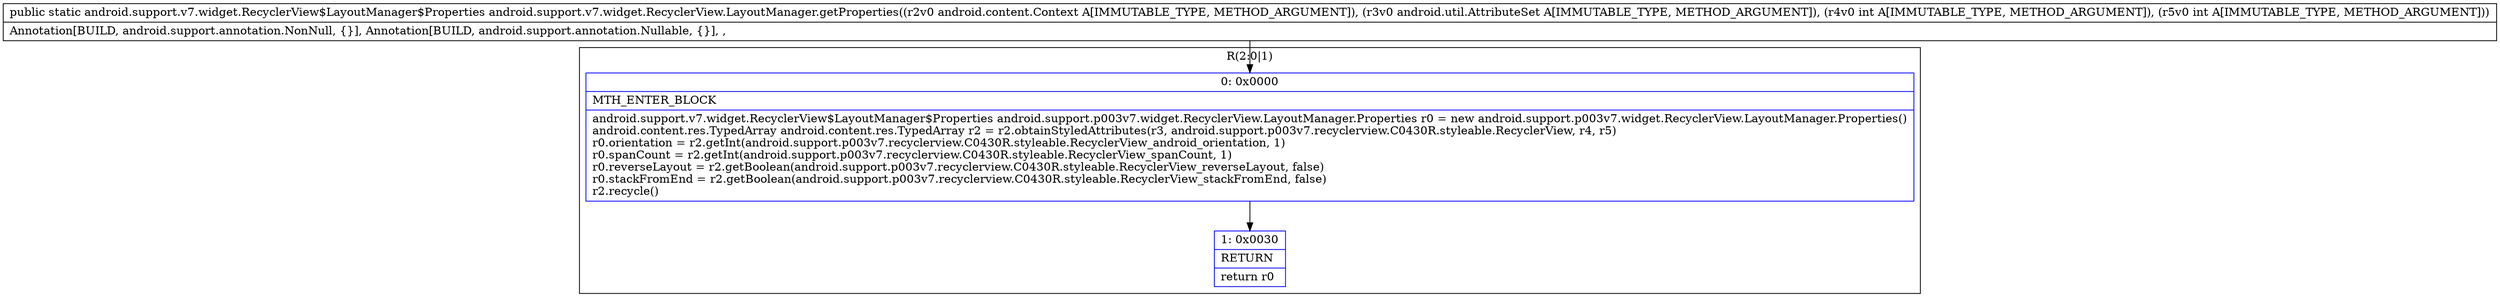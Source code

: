 digraph "CFG forandroid.support.v7.widget.RecyclerView.LayoutManager.getProperties(Landroid\/content\/Context;Landroid\/util\/AttributeSet;II)Landroid\/support\/v7\/widget\/RecyclerView$LayoutManager$Properties;" {
subgraph cluster_Region_1983620434 {
label = "R(2:0|1)";
node [shape=record,color=blue];
Node_0 [shape=record,label="{0\:\ 0x0000|MTH_ENTER_BLOCK\l|android.support.v7.widget.RecyclerView$LayoutManager$Properties android.support.p003v7.widget.RecyclerView.LayoutManager.Properties r0 = new android.support.p003v7.widget.RecyclerView.LayoutManager.Properties()\landroid.content.res.TypedArray android.content.res.TypedArray r2 = r2.obtainStyledAttributes(r3, android.support.p003v7.recyclerview.C0430R.styleable.RecyclerView, r4, r5)\lr0.orientation = r2.getInt(android.support.p003v7.recyclerview.C0430R.styleable.RecyclerView_android_orientation, 1)\lr0.spanCount = r2.getInt(android.support.p003v7.recyclerview.C0430R.styleable.RecyclerView_spanCount, 1)\lr0.reverseLayout = r2.getBoolean(android.support.p003v7.recyclerview.C0430R.styleable.RecyclerView_reverseLayout, false)\lr0.stackFromEnd = r2.getBoolean(android.support.p003v7.recyclerview.C0430R.styleable.RecyclerView_stackFromEnd, false)\lr2.recycle()\l}"];
Node_1 [shape=record,label="{1\:\ 0x0030|RETURN\l|return r0\l}"];
}
MethodNode[shape=record,label="{public static android.support.v7.widget.RecyclerView$LayoutManager$Properties android.support.v7.widget.RecyclerView.LayoutManager.getProperties((r2v0 android.content.Context A[IMMUTABLE_TYPE, METHOD_ARGUMENT]), (r3v0 android.util.AttributeSet A[IMMUTABLE_TYPE, METHOD_ARGUMENT]), (r4v0 int A[IMMUTABLE_TYPE, METHOD_ARGUMENT]), (r5v0 int A[IMMUTABLE_TYPE, METHOD_ARGUMENT]))  | Annotation[BUILD, android.support.annotation.NonNull, \{\}], Annotation[BUILD, android.support.annotation.Nullable, \{\}], , \l}"];
MethodNode -> Node_0;
Node_0 -> Node_1;
}


